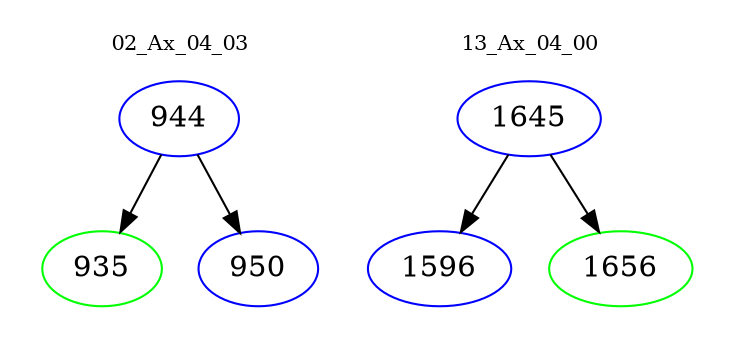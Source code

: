 digraph{
subgraph cluster_0 {
color = white
label = "02_Ax_04_03";
fontsize=10;
T0_944 [label="944", color="blue"]
T0_944 -> T0_935 [color="black"]
T0_935 [label="935", color="green"]
T0_944 -> T0_950 [color="black"]
T0_950 [label="950", color="blue"]
}
subgraph cluster_1 {
color = white
label = "13_Ax_04_00";
fontsize=10;
T1_1645 [label="1645", color="blue"]
T1_1645 -> T1_1596 [color="black"]
T1_1596 [label="1596", color="blue"]
T1_1645 -> T1_1656 [color="black"]
T1_1656 [label="1656", color="green"]
}
}
